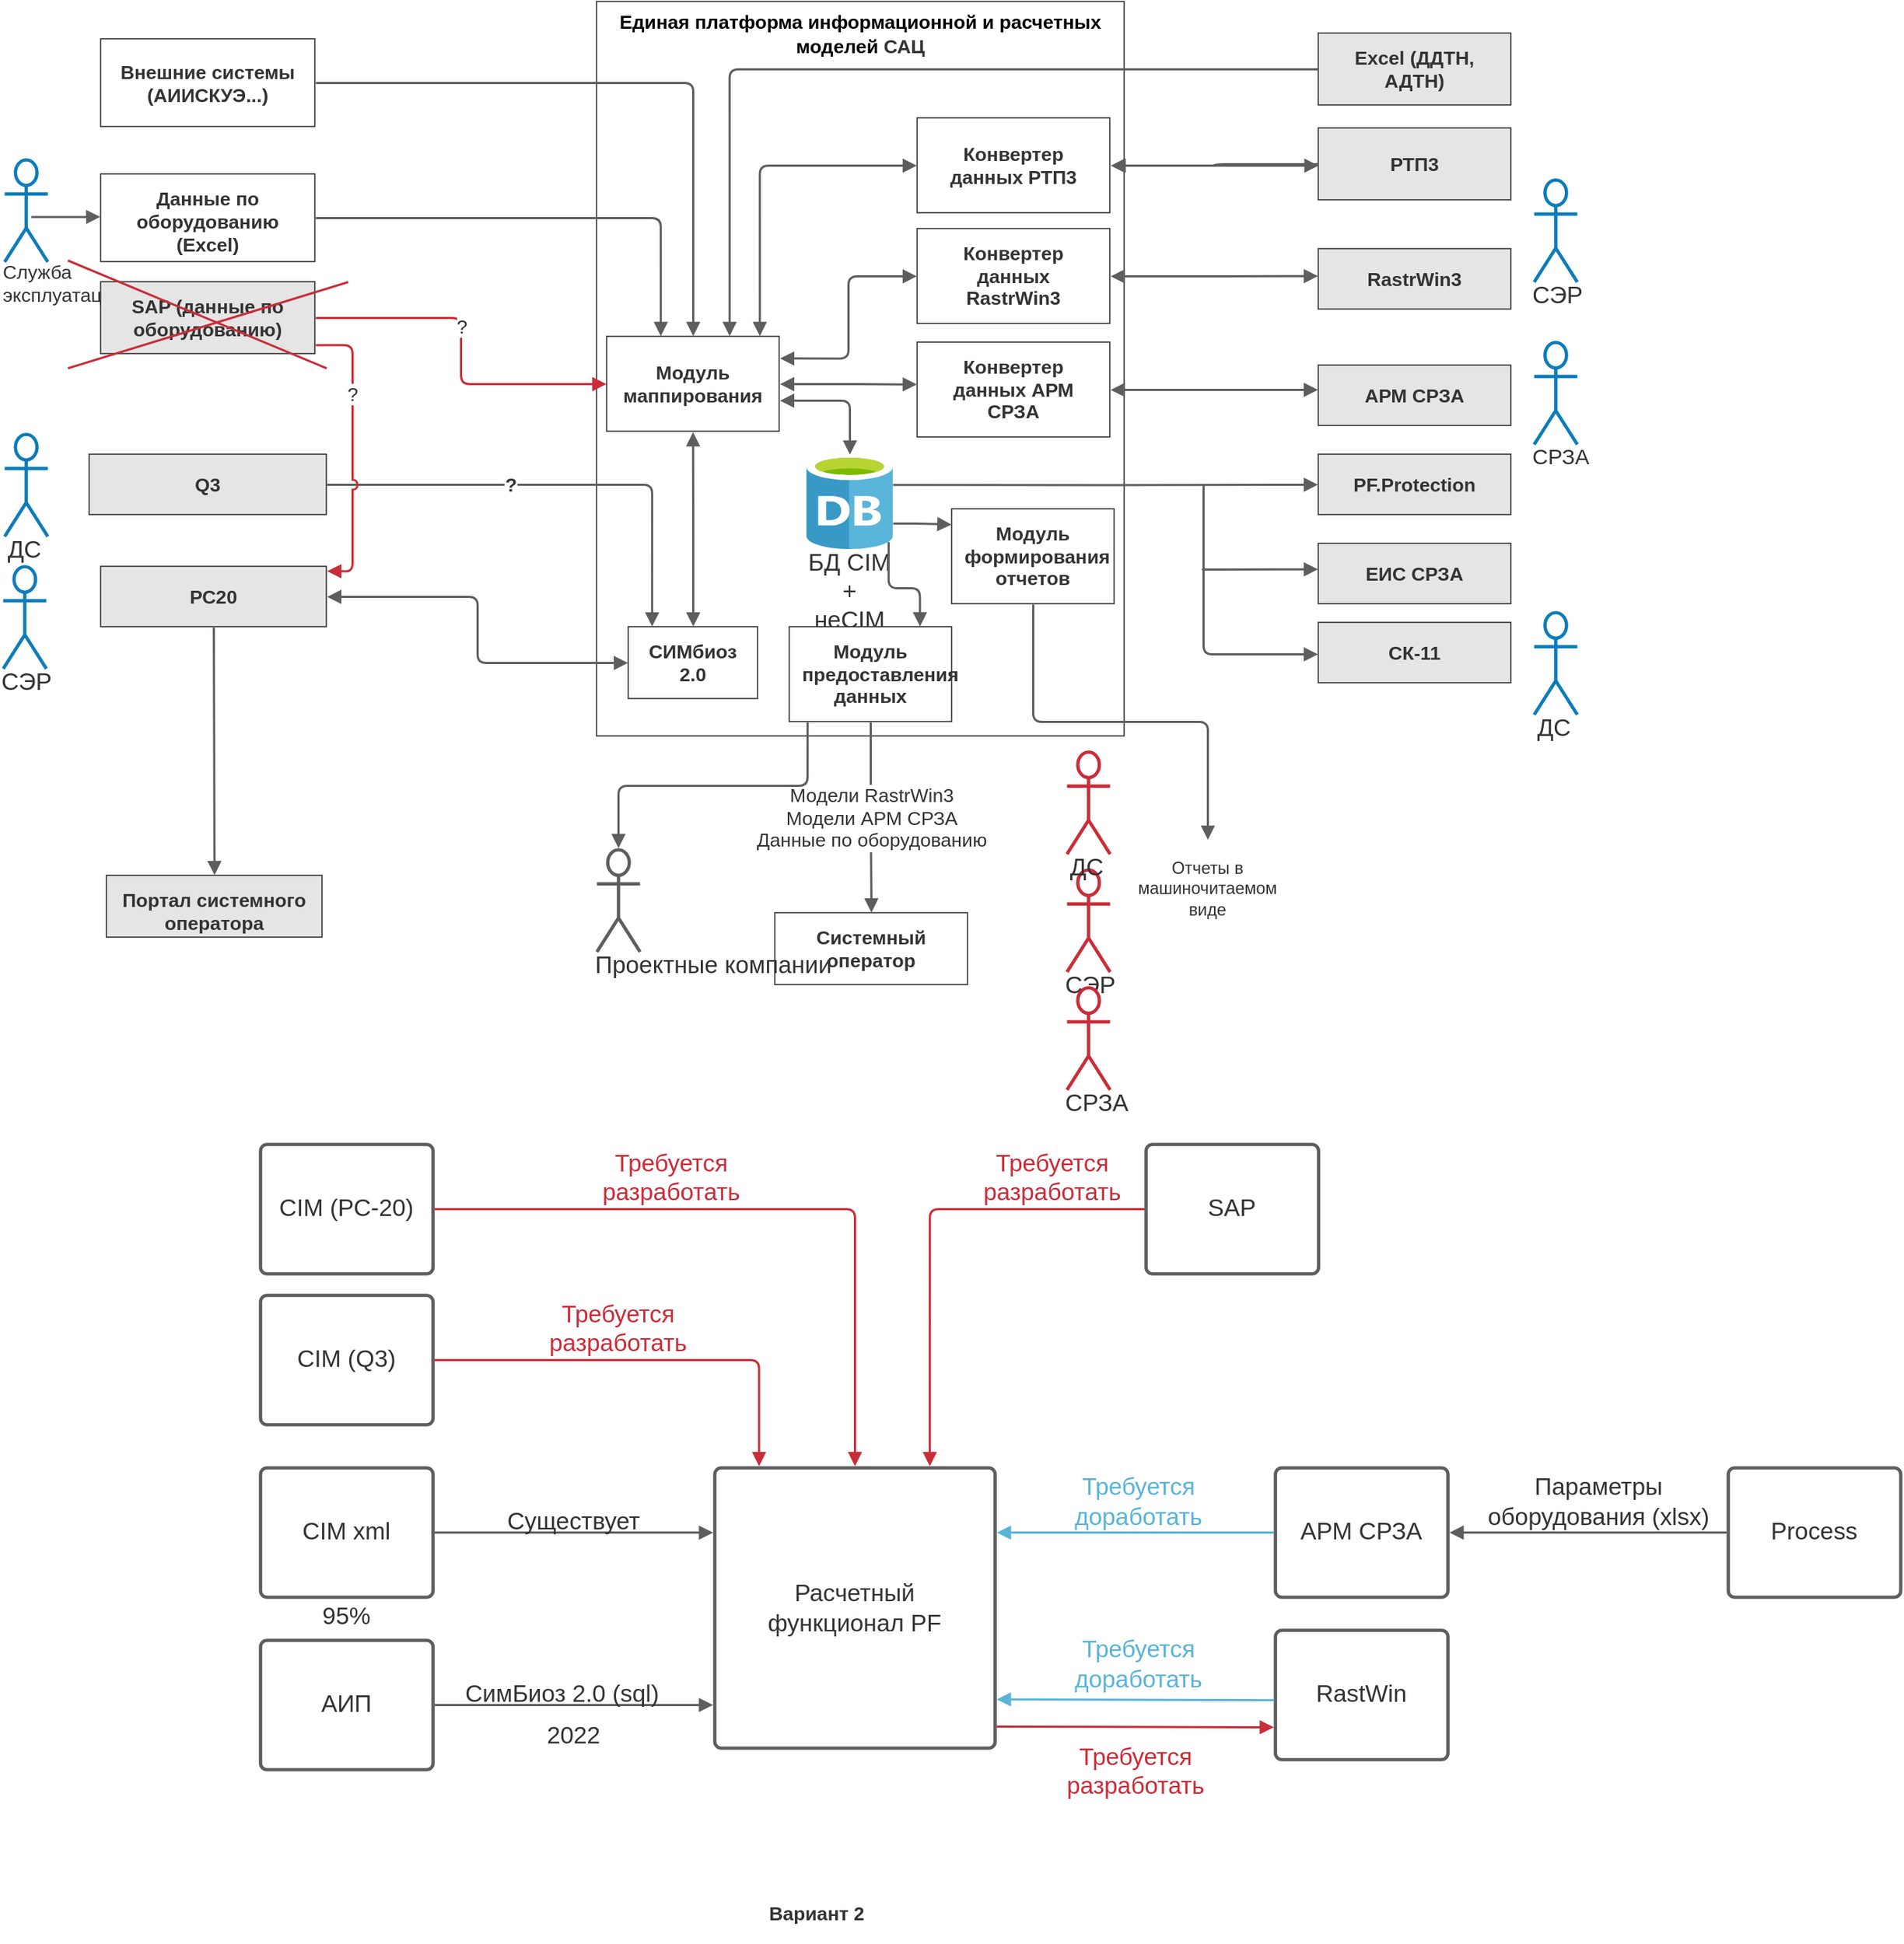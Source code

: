 <mxfile version="21.1.2" type="github" pages="2">
  <diagram name="Page-1" id="GLtKKfbXLHbXNmH_apwm">
    <mxGraphModel dx="3232" dy="2113" grid="1" gridSize="10" guides="1" tooltips="1" connect="1" arrows="1" fold="1" page="1" pageScale="1" pageWidth="850" pageHeight="1100" math="0" shadow="0">
      <root>
        <mxCell id="0" />
        <mxCell id="1" parent="0" />
        <mxCell id="ilQwlcEN6iK24fln8FyZ-1" value="&lt;div style=&quot;display: flex; justify-content: center; text-align: center; align-items: baseline; font-size: 0; line-height: 1.25;margin-top: -2px;&quot;&gt;&lt;span&gt;&lt;span style=&quot;font-size:13.3px;color:#000000;font-weight: bold;&quot;&gt;Единая платформа информационной и расчетных моделей&lt;/span&gt;&lt;span style=&quot;font-size:13.3px;color:#333333;font-weight: bold;&quot;&gt; САЦ&lt;/span&gt;&lt;/span&gt;&lt;/div&gt;" style="html=1;overflow=block;blockSpacing=1;whiteSpace=wrap;fontSize=13;spacing=9;verticalAlign=top;strokeColor=#333333;strokeOpacity=100;fillOpacity=100;fillColor=#ffffff;strokeWidth=0.8;lucidId=QJIsPQMp91Wk;" vertex="1" parent="1">
          <mxGeometry x="1643" y="630" width="367" height="511" as="geometry" />
        </mxCell>
        <mxCell id="ilQwlcEN6iK24fln8FyZ-2" value="PF.Protection" style="html=1;overflow=block;blockSpacing=1;whiteSpace=wrap;fontSize=13.3;fontColor=#333333;fontStyle=1;spacing=9;strokeColor=#333333;strokeOpacity=100;fillOpacity=100;fillColor=#e5e5e5;strokeWidth=0.8;lucidId=lLIsV2XQG~j7;" vertex="1" parent="1">
          <mxGeometry x="2145" y="945" width="134" height="42" as="geometry" />
        </mxCell>
        <mxCell id="ilQwlcEN6iK24fln8FyZ-3" value="ЕИС СРЗА" style="html=1;overflow=block;blockSpacing=1;whiteSpace=wrap;fontSize=13.3;fontColor=#333333;fontStyle=1;spacing=9;strokeColor=#333333;strokeOpacity=100;fillOpacity=100;fillColor=#e5e5e5;strokeWidth=0.8;lucidId=3LIshFkPsYX.;" vertex="1" parent="1">
          <mxGeometry x="2145" y="1007" width="134" height="42" as="geometry" />
        </mxCell>
        <mxCell id="ilQwlcEN6iK24fln8FyZ-4" value="Служба&#xa;эксплуатации" style="html=1;overflow=block;blockSpacing=1;shape=umlActor;labelPosition=center;verticalLabelPosition=bottom;verticalAlign=top;whiteSpace=nowrap;fontSize=13.3;fontColor=#333333;spacing=0;strokeColor=#0c7cba;strokeOpacity=100;rounded=1;absoluteArcSize=1;arcSize=9;strokeWidth=2.3;lucidId=YdJsufRCdpkY;" vertex="1" parent="1">
          <mxGeometry x="1231" y="740" width="30" height="71" as="geometry" />
        </mxCell>
        <mxCell id="ilQwlcEN6iK24fln8FyZ-5" value="ДС" style="html=1;overflow=block;blockSpacing=1;shape=umlActor;labelPosition=center;verticalLabelPosition=bottom;verticalAlign=top;whiteSpace=nowrap;fontSize=16.7;fontColor=#333333;spacing=0;strokeColor=#0c7cba;strokeOpacity=100;rounded=1;absoluteArcSize=1;arcSize=9;strokeWidth=2.3;lucidId=YdJsQkXZDC3V;" vertex="1" parent="1">
          <mxGeometry x="1231" y="931" width="30" height="71" as="geometry" />
        </mxCell>
        <mxCell id="ilQwlcEN6iK24fln8FyZ-6" value="СЭР" style="html=1;overflow=block;blockSpacing=1;shape=umlActor;labelPosition=center;verticalLabelPosition=bottom;verticalAlign=top;whiteSpace=nowrap;fontSize=16.7;fontColor=#333333;spacing=0;strokeColor=#0c7cba;strokeOpacity=100;rounded=1;absoluteArcSize=1;arcSize=9;strokeWidth=2.3;lucidId=YdJspM80FX3R;" vertex="1" parent="1">
          <mxGeometry x="1230" y="1023" width="30" height="71" as="geometry" />
        </mxCell>
        <mxCell id="ilQwlcEN6iK24fln8FyZ-7" value="Данные по оборудованию (Excel)" style="html=1;overflow=block;blockSpacing=1;whiteSpace=wrap;fontSize=13.3;fontColor=#333333;fontStyle=1;spacing=9;strokeColor=#333333;strokeOpacity=100;fillOpacity=100;fillColor=#ffffff;strokeWidth=0.8;lucidId=PeJsTYbZ65WV;" vertex="1" parent="1">
          <mxGeometry x="1298" y="750" width="149" height="61" as="geometry" />
        </mxCell>
        <mxCell id="ilQwlcEN6iK24fln8FyZ-8" value="" style="html=1;jettySize=18;whiteSpace=wrap;fontSize=13;strokeColor=#5E5E5E;strokeWidth=1.5;rounded=1;arcSize=12;edgeStyle=orthogonalEdgeStyle;startArrow=none;endArrow=block;endFill=1;exitX=1.003;exitY=0.5;exitPerimeter=0;entryX=0.312;entryY=-0.006;entryPerimeter=0;lucidId=YeJsn1DY8Hen;" edge="1" parent="1" source="ilQwlcEN6iK24fln8FyZ-7" target="ilQwlcEN6iK24fln8FyZ-43">
          <mxGeometry width="100" height="100" relative="1" as="geometry">
            <Array as="points" />
          </mxGeometry>
        </mxCell>
        <mxCell id="ilQwlcEN6iK24fln8FyZ-9" value="" style="html=1;jettySize=18;whiteSpace=wrap;fontSize=13;strokeColor=#5E5E5E;strokeWidth=1.5;rounded=1;arcSize=12;edgeStyle=orthogonalEdgeStyle;startArrow=none;endArrow=block;endFill=1;exitX=0.617;exitY=0.56;exitPerimeter=0;entryX=-0.003;entryY=0.485;entryPerimeter=0;lucidId=4eJsoeEn0FLd;" edge="1" parent="1" source="ilQwlcEN6iK24fln8FyZ-4" target="ilQwlcEN6iK24fln8FyZ-7">
          <mxGeometry width="100" height="100" relative="1" as="geometry">
            <Array as="points" />
          </mxGeometry>
        </mxCell>
        <mxCell id="ilQwlcEN6iK24fln8FyZ-10" value="РС20" style="html=1;overflow=block;blockSpacing=1;whiteSpace=wrap;fontSize=13.3;fontColor=#333333;fontStyle=1;spacing=9;strokeColor=#333333;strokeOpacity=100;fillOpacity=100;fillColor=#e5e5e5;strokeWidth=0.8;lucidId=sfJs6Qxo_DOK;" vertex="1" parent="1">
          <mxGeometry x="1298" y="1023" width="157" height="42" as="geometry" />
        </mxCell>
        <mxCell id="ilQwlcEN6iK24fln8FyZ-11" value="" style="html=1;jettySize=18;whiteSpace=wrap;fontSize=13;strokeColor=#5E5E5E;strokeWidth=1.5;rounded=1;arcSize=12;edgeStyle=orthogonalEdgeStyle;startArrow=block;startFill=1;endArrow=block;endFill=1;exitX=1.002;exitY=0.5;exitPerimeter=0;entryX=-0.004;entryY=0.5;entryPerimeter=0;lucidId=ufJsQ4ctDJdH;" edge="1" parent="1" source="ilQwlcEN6iK24fln8FyZ-10" target="ilQwlcEN6iK24fln8FyZ-39">
          <mxGeometry width="100" height="100" relative="1" as="geometry">
            <Array as="points" />
          </mxGeometry>
        </mxCell>
        <mxCell id="ilQwlcEN6iK24fln8FyZ-12" value="Q3" style="html=1;overflow=block;blockSpacing=1;whiteSpace=wrap;fontSize=13.3;fontColor=#333333;fontStyle=1;spacing=9;strokeColor=#333333;strokeOpacity=100;fillOpacity=100;fillColor=#e5e5e5;strokeWidth=0.8;lucidId=mgJsy_lKl_XJ;" vertex="1" parent="1">
          <mxGeometry x="1290" y="945" width="165" height="42" as="geometry" />
        </mxCell>
        <mxCell id="ilQwlcEN6iK24fln8FyZ-13" value="" style="html=1;jettySize=18;whiteSpace=wrap;fontSize=13;strokeColor=#5E5E5E;strokeWidth=1.5;rounded=1;arcSize=12;edgeStyle=orthogonalEdgeStyle;startArrow=none;endArrow=block;endFill=1;exitX=1.002;exitY=0.5;exitPerimeter=0;entryX=0.182;entryY=-0.007;entryPerimeter=0;lucidId=rgJs04_Ma0Eb;" edge="1" parent="1" source="ilQwlcEN6iK24fln8FyZ-12" target="ilQwlcEN6iK24fln8FyZ-39">
          <mxGeometry width="100" height="100" relative="1" as="geometry">
            <Array as="points" />
          </mxGeometry>
        </mxCell>
        <mxCell id="ilQwlcEN6iK24fln8FyZ-14" value="?" style="text;html=1;resizable=0;labelBackgroundColor=default;align=center;verticalAlign=middle;fontStyle=1;fontColor=#333333;fontSize=13.3;" vertex="1" parent="ilQwlcEN6iK24fln8FyZ-13">
          <mxGeometry x="-0.216" relative="1" as="geometry" />
        </mxCell>
        <mxCell id="ilQwlcEN6iK24fln8FyZ-15" value="SAP (данные по оборудованию)" style="html=1;overflow=block;blockSpacing=1;whiteSpace=wrap;fontSize=13.3;fontColor=#333333;fontStyle=1;spacing=9;strokeColor=#333333;strokeOpacity=100;fillOpacity=100;fillColor=#e5e5e5;strokeWidth=0.8;lucidId=IgJsLYtDz2kd;" vertex="1" parent="1">
          <mxGeometry x="1298" y="825" width="149" height="50" as="geometry" />
        </mxCell>
        <mxCell id="ilQwlcEN6iK24fln8FyZ-16" value="" style="html=1;jettySize=18;whiteSpace=wrap;fontSize=13;strokeColor=#c92d39;strokeOpacity=100;strokeWidth=1.5;rounded=1;arcSize=12;edgeStyle=orthogonalEdgeStyle;startArrow=none;endArrow=block;endFill=1;exitX=1.003;exitY=0.5;exitPerimeter=0;entryX=-0.003;entryY=0.5;entryPerimeter=0;lucidId=PgJsfnI-FjS0;" edge="1" parent="1" source="ilQwlcEN6iK24fln8FyZ-15" target="ilQwlcEN6iK24fln8FyZ-43">
          <mxGeometry width="100" height="100" relative="1" as="geometry">
            <Array as="points" />
          </mxGeometry>
        </mxCell>
        <mxCell id="ilQwlcEN6iK24fln8FyZ-17" value="?" style="text;html=1;resizable=0;labelBackgroundColor=default;align=center;verticalAlign=middle;fontColor=#333333;fontSize=13.3;" vertex="1" parent="ilQwlcEN6iK24fln8FyZ-16">
          <mxGeometry x="-0.138" relative="1" as="geometry" />
        </mxCell>
        <mxCell id="ilQwlcEN6iK24fln8FyZ-18" value="Системный оператор" style="html=1;overflow=block;blockSpacing=1;whiteSpace=wrap;fontSize=13.3;fontColor=#333333;fontStyle=1;spacing=9;strokeColor=#333333;strokeOpacity=100;fillOpacity=100;fillColor=#ffffff;strokeWidth=0.8;lucidId=chJsURaHqgho;" vertex="1" parent="1">
          <mxGeometry x="1767" y="1264" width="134" height="50" as="geometry" />
        </mxCell>
        <mxCell id="ilQwlcEN6iK24fln8FyZ-19" value="" style="html=1;jettySize=18;whiteSpace=wrap;fontSize=13;strokeColor=#5E5E5E;strokeWidth=1.5;rounded=1;arcSize=12;edgeStyle=orthogonalEdgeStyle;startArrow=none;endArrow=block;endFill=1;exitX=0.5;exitY=1.006;exitPerimeter=0;entryX=0.5;entryY=-0.007;entryPerimeter=0;lucidId=mhJs7uk2biFn;" edge="1" parent="1" source="ilQwlcEN6iK24fln8FyZ-50" target="ilQwlcEN6iK24fln8FyZ-18">
          <mxGeometry width="100" height="100" relative="1" as="geometry">
            <Array as="points" />
          </mxGeometry>
        </mxCell>
        <mxCell id="ilQwlcEN6iK24fln8FyZ-20" value="Модели RastrWin3&#xa;Модели АРМ СРЗА&#xa;Данные по оборудованию" style="text;html=1;resizable=0;labelBackgroundColor=default;align=center;verticalAlign=middle;fontColor=#333333;fontSize=13.3;" vertex="1" parent="ilQwlcEN6iK24fln8FyZ-19">
          <mxGeometry relative="1" as="geometry" />
        </mxCell>
        <mxCell id="ilQwlcEN6iK24fln8FyZ-21" value="Портал системного оператора" style="html=1;overflow=block;blockSpacing=1;whiteSpace=wrap;fontSize=13.3;fontColor=#333333;fontStyle=1;spacing=9;strokeColor=#333333;strokeOpacity=100;fillOpacity=100;fillColor=#e5e5e5;strokeWidth=0.8;lucidId=uhJsYfoJhdgg;" vertex="1" parent="1">
          <mxGeometry x="1302" y="1238" width="150" height="43" as="geometry" />
        </mxCell>
        <mxCell id="ilQwlcEN6iK24fln8FyZ-22" value="" style="html=1;jettySize=18;whiteSpace=wrap;fontSize=13;strokeColor=#5E5E5E;strokeWidth=1.5;rounded=1;arcSize=12;edgeStyle=orthogonalEdgeStyle;jumpStyle=arc;startArrow=none;endArrow=block;endFill=1;exitX=0.5;exitY=1.009;exitPerimeter=0;entryX=0.5;entryY=-0.009;entryPerimeter=0;lucidId=xhJsynXcNGPM;" edge="1" parent="1" source="ilQwlcEN6iK24fln8FyZ-10" target="ilQwlcEN6iK24fln8FyZ-21">
          <mxGeometry width="100" height="100" relative="1" as="geometry">
            <Array as="points" />
          </mxGeometry>
        </mxCell>
        <mxCell id="ilQwlcEN6iK24fln8FyZ-23" value="СК-11" style="html=1;overflow=block;blockSpacing=1;whiteSpace=wrap;fontSize=13.3;fontColor=#333333;fontStyle=1;spacing=9;strokeColor=#333333;strokeOpacity=100;fillOpacity=100;fillColor=#e5e5e5;strokeWidth=0.8;lucidId=ziJsMb0m97IK;" vertex="1" parent="1">
          <mxGeometry x="2145" y="1062" width="134" height="42" as="geometry" />
        </mxCell>
        <mxCell id="ilQwlcEN6iK24fln8FyZ-24" value="" style="html=1;jettySize=18;whiteSpace=wrap;fontSize=13;strokeColor=#5E5E5E;strokeWidth=1.5;rounded=1;arcSize=12;edgeStyle=orthogonalEdgeStyle;startArrow=none;endArrow=block;endFill=1;entryX=-0.003;entryY=0.524;entryPerimeter=0;lucidId=QiJsWkuFpi3-;" edge="1" parent="1" target="ilQwlcEN6iK24fln8FyZ-23">
          <mxGeometry width="100" height="100" relative="1" as="geometry">
            <Array as="points">
              <mxPoint x="2065" y="1084" />
            </Array>
            <mxPoint x="2065" y="966" as="sourcePoint" />
          </mxGeometry>
        </mxCell>
        <mxCell id="ilQwlcEN6iK24fln8FyZ-25" value="ДС" style="html=1;overflow=block;blockSpacing=1;shape=umlActor;labelPosition=center;verticalLabelPosition=bottom;verticalAlign=top;whiteSpace=nowrap;fontSize=16.7;fontColor=#333333;spacing=0;strokeColor=#0c7cba;strokeOpacity=100;rounded=1;absoluteArcSize=1;arcSize=9;strokeWidth=2.3;lucidId=-iJsXtaBey2F;" vertex="1" parent="1">
          <mxGeometry x="2295" y="1055" width="30" height="71" as="geometry" />
        </mxCell>
        <mxCell id="ilQwlcEN6iK24fln8FyZ-26" value="RastrWin3" style="html=1;overflow=block;blockSpacing=1;whiteSpace=wrap;fontSize=13.3;fontColor=#333333;fontStyle=1;spacing=9;strokeColor=#333333;strokeOpacity=100;fillOpacity=100;fillColor=#e5e5e5;strokeWidth=0.8;lucidId=3jJsnBlL-ejD;" vertex="1" parent="1">
          <mxGeometry x="2145" y="802" width="134" height="42" as="geometry" />
        </mxCell>
        <mxCell id="ilQwlcEN6iK24fln8FyZ-27" value="АРМ СРЗА" style="html=1;overflow=block;blockSpacing=1;whiteSpace=wrap;fontSize=13.3;fontColor=#333333;fontStyle=1;spacing=9;strokeColor=#333333;strokeOpacity=100;fillOpacity=100;fillColor=#e5e5e5;strokeWidth=0.8;lucidId=_jJsId6w4Skt;" vertex="1" parent="1">
          <mxGeometry x="2145" y="883" width="134" height="42" as="geometry" />
        </mxCell>
        <mxCell id="ilQwlcEN6iK24fln8FyZ-28" value="СЭР" style="html=1;overflow=block;blockSpacing=1;shape=umlActor;labelPosition=center;verticalLabelPosition=bottom;verticalAlign=top;whiteSpace=nowrap;fontSize=16.7;fontColor=#333333;spacing=0;strokeColor=#c92d39;strokeOpacity=100;rounded=1;absoluteArcSize=1;arcSize=9;strokeWidth=2.3;lucidId=ttJseCcgNuUG;" vertex="1" parent="1">
          <mxGeometry x="1970" y="1234" width="30" height="71" as="geometry" />
        </mxCell>
        <mxCell id="ilQwlcEN6iK24fln8FyZ-29" value="СРЗА" style="html=1;overflow=block;blockSpacing=1;shape=umlActor;labelPosition=center;verticalLabelPosition=bottom;verticalAlign=top;whiteSpace=nowrap;fontSize=16.7;fontColor=#333333;spacing=0;strokeColor=#c92d39;strokeOpacity=100;rounded=1;absoluteArcSize=1;arcSize=9;strokeWidth=2.3;lucidId=ttJsh~k3nxpp;" vertex="1" parent="1">
          <mxGeometry x="1970" y="1316" width="30" height="71" as="geometry" />
        </mxCell>
        <mxCell id="ilQwlcEN6iK24fln8FyZ-30" value="ДС" style="html=1;overflow=block;blockSpacing=1;shape=umlActor;labelPosition=center;verticalLabelPosition=bottom;verticalAlign=top;whiteSpace=nowrap;fontSize=16.7;fontColor=#333333;spacing=0;strokeColor=#c92d39;strokeOpacity=100;rounded=1;absoluteArcSize=1;arcSize=9;strokeWidth=2.3;lucidId=ttJs4OpvdNFU;" vertex="1" parent="1">
          <mxGeometry x="1970" y="1152" width="30" height="71" as="geometry" />
        </mxCell>
        <mxCell id="ilQwlcEN6iK24fln8FyZ-31" value="Конвертер данных RastrWin3" style="html=1;overflow=block;blockSpacing=1;whiteSpace=wrap;fontSize=13.3;fontColor=#333333;fontStyle=1;spacing=9;strokeColor=#333333;strokeOpacity=100;fillOpacity=100;fillColor=#ffffff;strokeWidth=0.8;lucidId=gxJsvJQ2rozh;" vertex="1" parent="1">
          <mxGeometry x="1866" y="788" width="134" height="66" as="geometry" />
        </mxCell>
        <mxCell id="ilQwlcEN6iK24fln8FyZ-32" value="Конвертер данных АРМ СРЗА" style="html=1;overflow=block;blockSpacing=1;whiteSpace=wrap;fontSize=13.3;fontColor=#333333;fontStyle=1;spacing=9;strokeColor=#333333;strokeOpacity=100;fillOpacity=100;fillColor=#ffffff;strokeWidth=0.8;lucidId=BxJsIxIiwozI;" vertex="1" parent="1">
          <mxGeometry x="1866" y="867" width="134" height="66" as="geometry" />
        </mxCell>
        <mxCell id="ilQwlcEN6iK24fln8FyZ-33" value="" style="html=1;jettySize=18;whiteSpace=wrap;fontSize=13;strokeColor=#5E5E5E;strokeWidth=1.5;rounded=1;arcSize=12;edgeStyle=orthogonalEdgeStyle;startArrow=none;endArrow=block;endFill=1;exitX=1;exitY=0.321;exitPerimeter=0;entryX=-0.003;entryY=0.5;entryPerimeter=0;lucidId=OxJs729cI~Qd;" edge="1" parent="1" source="ilQwlcEN6iK24fln8FyZ-40" target="ilQwlcEN6iK24fln8FyZ-2">
          <mxGeometry width="100" height="100" relative="1" as="geometry">
            <Array as="points" />
          </mxGeometry>
        </mxCell>
        <mxCell id="ilQwlcEN6iK24fln8FyZ-34" value="" style="html=1;jettySize=18;whiteSpace=wrap;fontSize=13;strokeColor=#5E5E5E;strokeWidth=1.5;rounded=1;arcSize=12;edgeStyle=orthogonalEdgeStyle;startArrow=none;endArrow=block;endFill=1;entryX=-0.003;entryY=0.425;entryPerimeter=0;lucidId=~xJssqH1tL4V;" edge="1" parent="1" target="ilQwlcEN6iK24fln8FyZ-3">
          <mxGeometry width="100" height="100" relative="1" as="geometry">
            <Array as="points">
              <mxPoint x="2064" y="1025" />
            </Array>
            <mxPoint x="2065" y="1025" as="sourcePoint" />
          </mxGeometry>
        </mxCell>
        <mxCell id="ilQwlcEN6iK24fln8FyZ-35" value="СРЗА" style="html=1;overflow=block;blockSpacing=1;shape=umlActor;labelPosition=center;verticalLabelPosition=bottom;verticalAlign=top;whiteSpace=nowrap;fontSize=15;fontColor=#333333;spacing=0;strokeColor=#0c7cba;strokeOpacity=100;rounded=1;absoluteArcSize=1;arcSize=9;strokeWidth=2.3;lucidId=jyJsVqjftYS_;" vertex="1" parent="1">
          <mxGeometry x="2295" y="867" width="30" height="71" as="geometry" />
        </mxCell>
        <mxCell id="ilQwlcEN6iK24fln8FyZ-36" value="СЭР" style="html=1;overflow=block;blockSpacing=1;shape=umlActor;labelPosition=center;verticalLabelPosition=bottom;verticalAlign=top;whiteSpace=nowrap;fontSize=16.7;fontColor=#333333;spacing=0;strokeColor=#0c7cba;strokeOpacity=100;rounded=1;absoluteArcSize=1;arcSize=9;strokeWidth=2.3;lucidId=wyJsvsGo2NOf;" vertex="1" parent="1">
          <mxGeometry x="2295" y="754" width="30" height="71" as="geometry" />
        </mxCell>
        <mxCell id="ilQwlcEN6iK24fln8FyZ-37" value="" style="html=1;jettySize=18;whiteSpace=wrap;fontSize=13;strokeColor=#c92d39;strokeOpacity=100;strokeWidth=1.5;rounded=1;arcSize=12;edgeStyle=orthogonalEdgeStyle;jumpStyle=arc;startArrow=none;endArrow=block;endFill=1;exitX=1.003;exitY=0.878;exitPerimeter=0;entryX=1.002;entryY=0.075;entryPerimeter=0;lucidId=0yJsjVzt3Lml;" edge="1" parent="1" source="ilQwlcEN6iK24fln8FyZ-15" target="ilQwlcEN6iK24fln8FyZ-10">
          <mxGeometry width="100" height="100" relative="1" as="geometry">
            <Array as="points" />
          </mxGeometry>
        </mxCell>
        <mxCell id="ilQwlcEN6iK24fln8FyZ-38" value="?" style="text;html=1;resizable=0;labelBackgroundColor=default;align=center;verticalAlign=middle;fontColor=#333333;fontSize=13.3;" vertex="1" parent="ilQwlcEN6iK24fln8FyZ-37">
          <mxGeometry x="-0.405" relative="1" as="geometry" />
        </mxCell>
        <mxCell id="ilQwlcEN6iK24fln8FyZ-39" value="СИМбиоз 2.0" style="html=1;overflow=block;blockSpacing=1;whiteSpace=wrap;fontSize=13.3;fontColor=#333333;fontStyle=1;spacing=9;strokeColor=#333333;strokeOpacity=100;fillOpacity=100;fillColor=#ffffff;strokeWidth=0.8;lucidId=xBJsVrpu-jDo;" vertex="1" parent="1">
          <mxGeometry x="1665" y="1065" width="90" height="50" as="geometry" />
        </mxCell>
        <mxCell id="ilQwlcEN6iK24fln8FyZ-40" value="БД CIM + неCIM" style="overflow=block;blockSpacing=1;whiteSpace=wrap;image;aspect=fixed;html=1;points=[];align=center;verticalAlign=top;image=img/lib/mscae/Database_General.svg;fontSize=16.7;fontColor=#333333;spacing=0;strokeColor=#333333;strokeOpacity=100;fillColor=#59B4D9;strokeWidth=0.8;lucidId=RIJs0-2lossO;" vertex="1" parent="1">
          <mxGeometry x="1789" y="945" width="60" height="66" as="geometry" />
        </mxCell>
        <mxCell id="ilQwlcEN6iK24fln8FyZ-41" value="" style="html=1;jettySize=18;whiteSpace=wrap;fontSize=13;strokeColor=#5E5E5E;strokeWidth=1.5;rounded=1;arcSize=12;edgeStyle=orthogonalEdgeStyle;startArrow=block;startFill=1;endArrow=block;endFill=1;exitX=1.003;exitY=0.5;exitPerimeter=0;entryX=-0.003;entryY=0.449;entryPerimeter=0;lucidId=YMJsZK5SqKL4;" edge="1" parent="1" source="ilQwlcEN6iK24fln8FyZ-31" target="ilQwlcEN6iK24fln8FyZ-26">
          <mxGeometry width="100" height="100" relative="1" as="geometry">
            <Array as="points" />
          </mxGeometry>
        </mxCell>
        <mxCell id="ilQwlcEN6iK24fln8FyZ-42" value="" style="html=1;jettySize=18;whiteSpace=wrap;fontSize=13;strokeColor=#5E5E5E;strokeWidth=1.5;rounded=1;arcSize=12;edgeStyle=orthogonalEdgeStyle;startArrow=block;startFill=1;endArrow=block;endFill=1;exitX=1.003;exitY=0.5;exitPerimeter=0;entryX=-0.003;entryY=0.405;entryPerimeter=0;lucidId=1MJsYxeh4PGJ;" edge="1" parent="1" source="ilQwlcEN6iK24fln8FyZ-32" target="ilQwlcEN6iK24fln8FyZ-27">
          <mxGeometry width="100" height="100" relative="1" as="geometry">
            <Array as="points" />
          </mxGeometry>
        </mxCell>
        <mxCell id="ilQwlcEN6iK24fln8FyZ-43" value="Модуль маппирования" style="html=1;overflow=block;blockSpacing=1;whiteSpace=wrap;fontSize=13.3;fontColor=#333333;fontStyle=1;spacing=9;strokeColor=#333333;strokeOpacity=100;fillOpacity=100;fillColor=#ffffff;strokeWidth=0.8;lucidId=iNJs1ivgjtiY;" vertex="1" parent="1">
          <mxGeometry x="1650" y="863" width="120" height="66" as="geometry" />
        </mxCell>
        <mxCell id="ilQwlcEN6iK24fln8FyZ-44" value="" style="html=1;jettySize=18;whiteSpace=wrap;fontSize=13;strokeColor=#5E5E5E;strokeWidth=1.5;rounded=1;arcSize=12;edgeStyle=orthogonalEdgeStyle;startArrow=block;startFill=1;endArrow=block;endFill=1;exitX=1.003;exitY=0.5;exitPerimeter=0;entryX=-0.003;entryY=0.443;entryPerimeter=0;lucidId=2NJsvO5IaraU;" edge="1" parent="1" source="ilQwlcEN6iK24fln8FyZ-43" target="ilQwlcEN6iK24fln8FyZ-32">
          <mxGeometry width="100" height="100" relative="1" as="geometry">
            <Array as="points" />
          </mxGeometry>
        </mxCell>
        <mxCell id="ilQwlcEN6iK24fln8FyZ-45" value="" style="html=1;jettySize=18;whiteSpace=wrap;fontSize=13;strokeColor=#5E5E5E;strokeWidth=1.5;rounded=1;arcSize=12;edgeStyle=orthogonalEdgeStyle;startArrow=block;startFill=1;endArrow=block;endFill=1;exitX=1.003;exitY=0.23;exitPerimeter=0;entryX=-0.003;entryY=0.5;entryPerimeter=0;lucidId=9NJsitk68ptt;" edge="1" parent="1" source="ilQwlcEN6iK24fln8FyZ-43" target="ilQwlcEN6iK24fln8FyZ-31">
          <mxGeometry width="100" height="100" relative="1" as="geometry">
            <Array as="points" />
          </mxGeometry>
        </mxCell>
        <mxCell id="ilQwlcEN6iK24fln8FyZ-46" value="" style="html=1;jettySize=18;whiteSpace=wrap;fontSize=13;strokeColor=#5E5E5E;strokeWidth=1.5;rounded=1;arcSize=12;edgeStyle=orthogonalEdgeStyle;startArrow=block;startFill=1;endArrow=block;endFill=1;exitX=0.5;exitY=0;exitPerimeter=0;entryX=1.003;entryY=0.674;entryPerimeter=0;lucidId=cOJsA7uJrElD;" edge="1" parent="1" source="ilQwlcEN6iK24fln8FyZ-40" target="ilQwlcEN6iK24fln8FyZ-43">
          <mxGeometry width="100" height="100" relative="1" as="geometry">
            <Array as="points">
              <mxPoint x="1819" y="908" />
            </Array>
          </mxGeometry>
        </mxCell>
        <mxCell id="ilQwlcEN6iK24fln8FyZ-47" value="Excel (ДДТН, АДТН)" style="html=1;overflow=block;blockSpacing=1;whiteSpace=wrap;fontSize=13.3;fontColor=#333333;fontStyle=1;spacing=9;strokeColor=#333333;strokeOpacity=100;fillOpacity=100;fillColor=#e5e5e5;strokeWidth=0.8;lucidId=RBKsY4~~7_.X;" vertex="1" parent="1">
          <mxGeometry x="2145" y="652" width="134" height="50" as="geometry" />
        </mxCell>
        <mxCell id="ilQwlcEN6iK24fln8FyZ-48" value="" style="html=1;jettySize=18;whiteSpace=wrap;fontSize=13;strokeColor=#5E5E5E;strokeWidth=1.5;rounded=1;arcSize=12;edgeStyle=orthogonalEdgeStyle;startArrow=none;endArrow=block;endFill=1;exitX=-0.003;exitY=0.5;exitPerimeter=0;entryX=0.711;entryY=-0.006;entryPerimeter=0;lucidId=9BKsgbztR~wY;" edge="1" parent="1" source="ilQwlcEN6iK24fln8FyZ-47" target="ilQwlcEN6iK24fln8FyZ-43">
          <mxGeometry width="100" height="100" relative="1" as="geometry">
            <Array as="points">
              <mxPoint x="1735" y="677" />
            </Array>
          </mxGeometry>
        </mxCell>
        <mxCell id="ilQwlcEN6iK24fln8FyZ-49" value="" style="html=1;jettySize=18;whiteSpace=wrap;fontSize=13;strokeColor=#5E5E5E;strokeWidth=1.5;rounded=1;arcSize=12;edgeStyle=orthogonalEdgeStyle;startArrow=block;startFill=1;endArrow=block;endFill=1;exitX=0.5;exitY=-0.007;exitPerimeter=0;entryX=0.499;entryY=1.006;entryPerimeter=0;lucidId=JEKs-WLEcc1s;" edge="1" parent="1" source="ilQwlcEN6iK24fln8FyZ-39" target="ilQwlcEN6iK24fln8FyZ-43">
          <mxGeometry width="100" height="100" relative="1" as="geometry">
            <Array as="points" />
          </mxGeometry>
        </mxCell>
        <mxCell id="ilQwlcEN6iK24fln8FyZ-50" value="Модуль предоставления данных" style="html=1;overflow=block;blockSpacing=1;whiteSpace=wrap;fontSize=13.3;fontColor=#333333;fontStyle=1;spacing=9;strokeColor=#333333;strokeOpacity=100;fillOpacity=100;fillColor=#ffffff;strokeWidth=0.8;lucidId=hFKsjvH2H5aR;" vertex="1" parent="1">
          <mxGeometry x="1777" y="1065" width="113" height="66" as="geometry" />
        </mxCell>
        <mxCell id="ilQwlcEN6iK24fln8FyZ-51" value="" style="html=1;jettySize=18;whiteSpace=wrap;fontSize=13;strokeColor=#5E5E5E;strokeWidth=1.5;rounded=1;arcSize=12;edgeStyle=orthogonalEdgeStyle;startArrow=none;endArrow=block;endFill=1;exitX=0.949;exitY=0.923;exitPerimeter=0;entryX=0.803;entryY=-0.006;entryPerimeter=0;lucidId=vFKsy5_yBEca;" edge="1" parent="1" source="ilQwlcEN6iK24fln8FyZ-40" target="ilQwlcEN6iK24fln8FyZ-50">
          <mxGeometry width="100" height="100" relative="1" as="geometry">
            <Array as="points" />
          </mxGeometry>
        </mxCell>
        <mxCell id="ilQwlcEN6iK24fln8FyZ-52" value="Проектные компании" style="html=1;overflow=block;blockSpacing=1;shape=umlActor;labelPosition=center;verticalLabelPosition=bottom;verticalAlign=top;whiteSpace=nowrap;fontSize=16.7;fontColor=#333333;spacing=0;strokeColor=#5e5e5e;strokeOpacity=100;rounded=1;absoluteArcSize=1;arcSize=9;strokeWidth=2.3;lucidId=sGKsPDFkRJb1;" vertex="1" parent="1">
          <mxGeometry x="1643" y="1220" width="30" height="71" as="geometry" />
        </mxCell>
        <mxCell id="ilQwlcEN6iK24fln8FyZ-53" value="" style="html=1;jettySize=18;whiteSpace=wrap;fontSize=13;strokeColor=#5E5E5E;strokeWidth=1.5;rounded=1;arcSize=12;edgeStyle=orthogonalEdgeStyle;startArrow=none;endArrow=block;endFill=1;exitX=0.111;exitY=1.006;exitPerimeter=0;entryX=0.5;entryY=-0.016;entryPerimeter=0;lucidId=yGKs3uKlR42k;" edge="1" parent="1" source="ilQwlcEN6iK24fln8FyZ-50" target="ilQwlcEN6iK24fln8FyZ-52">
          <mxGeometry width="100" height="100" relative="1" as="geometry">
            <Array as="points" />
          </mxGeometry>
        </mxCell>
        <mxCell id="ilQwlcEN6iK24fln8FyZ-54" value="Модуль формирования отчетов" style="html=1;overflow=block;blockSpacing=1;whiteSpace=wrap;fontSize=13.3;fontColor=#333333;fontStyle=1;spacing=9;strokeColor=#333333;strokeOpacity=100;fillOpacity=100;fillColor=#ffffff;strokeWidth=0.8;lucidId=jAet8gJw5Y88;" vertex="1" parent="1">
          <mxGeometry x="1890" y="983" width="113" height="66" as="geometry" />
        </mxCell>
        <mxCell id="ilQwlcEN6iK24fln8FyZ-55" value="" style="html=1;jettySize=18;whiteSpace=wrap;fontSize=13;strokeColor=#5E5E5E;strokeWidth=1.5;rounded=1;arcSize=12;edgeStyle=orthogonalEdgeStyle;startArrow=none;endArrow=block;endFill=1;exitX=1;exitY=0.728;exitPerimeter=0;entryX=-0.003;entryY=0.163;entryPerimeter=0;lucidId=vAetVHAJdDvy;" edge="1" parent="1" source="ilQwlcEN6iK24fln8FyZ-40" target="ilQwlcEN6iK24fln8FyZ-54">
          <mxGeometry width="100" height="100" relative="1" as="geometry">
            <Array as="points" />
          </mxGeometry>
        </mxCell>
        <mxCell id="ilQwlcEN6iK24fln8FyZ-56" value="" style="html=1;jettySize=18;whiteSpace=wrap;fontSize=13;strokeColor=#5E5E5E;strokeWidth=1.5;rounded=1;arcSize=12;edgeStyle=orthogonalEdgeStyle;startArrow=none;endArrow=block;endFill=1;exitX=0.5;exitY=1.006;exitPerimeter=0;entryX=0.5;entryY=0;entryPerimeter=0;lucidId=MAetXJY6K3Z8;" edge="1" parent="1" source="ilQwlcEN6iK24fln8FyZ-54" target="ilQwlcEN6iK24fln8FyZ-57">
          <mxGeometry width="100" height="100" relative="1" as="geometry">
            <Array as="points" />
          </mxGeometry>
        </mxCell>
        <mxCell id="ilQwlcEN6iK24fln8FyZ-57" value="Отчеты в машиночитаемом виде" style="html=1;overflow=block;blockSpacing=1;whiteSpace=wrap;fontSize=11.7;fontColor=#333333;spacing=3.8;strokeOpacity=0;fillOpacity=0;rounded=1;absoluteArcSize=1;arcSize=9;fillColor=#ffffff;strokeWidth=2.3;lucidId=RAetif-6hG6d;" vertex="1" parent="1">
          <mxGeometry x="2015" y="1213" width="106" height="68" as="geometry" />
        </mxCell>
        <mxCell id="ilQwlcEN6iK24fln8FyZ-58" value="" style="html=1;jettySize=18;whiteSpace=wrap;fontSize=13;strokeColor=#c92d39;strokeOpacity=100;strokeWidth=1.5;rounded=0;startArrow=none;endArrow=none;lucidId=rNetUupMrl1A;" edge="1" parent="1">
          <mxGeometry width="100" height="100" relative="1" as="geometry">
            <Array as="points" />
            <mxPoint x="1275" y="885" as="sourcePoint" />
            <mxPoint x="1470" y="825" as="targetPoint" />
          </mxGeometry>
        </mxCell>
        <mxCell id="ilQwlcEN6iK24fln8FyZ-59" value="" style="html=1;jettySize=18;whiteSpace=wrap;fontSize=13;strokeColor=#c92d39;strokeOpacity=100;strokeWidth=1.5;rounded=0;startArrow=none;endArrow=none;lucidId=NNetgfw6QQQv;" edge="1" parent="1">
          <mxGeometry width="100" height="100" relative="1" as="geometry">
            <Array as="points" />
            <mxPoint x="1455" y="885" as="sourcePoint" />
            <mxPoint x="1275" y="810" as="targetPoint" />
          </mxGeometry>
        </mxCell>
        <mxCell id="ilQwlcEN6iK24fln8FyZ-60" value="РТП3" style="html=1;overflow=block;blockSpacing=1;whiteSpace=wrap;fontSize=13.3;fontColor=#333333;fontStyle=1;spacing=9;strokeColor=#333333;strokeOpacity=100;fillOpacity=100;fillColor=#e5e5e5;strokeWidth=0.8;lucidId=lQet2mPhcXYb;" vertex="1" parent="1">
          <mxGeometry x="2145" y="718" width="134" height="50" as="geometry" />
        </mxCell>
        <mxCell id="ilQwlcEN6iK24fln8FyZ-61" value="Конвертер данных РТП3" style="html=1;overflow=block;blockSpacing=1;whiteSpace=wrap;fontSize=13.3;fontColor=#333333;fontStyle=1;spacing=9;strokeColor=#333333;strokeOpacity=100;fillOpacity=100;fillColor=#ffffff;strokeWidth=0.8;lucidId=RYet0Hh3Cf_h;" vertex="1" parent="1">
          <mxGeometry x="1866" y="711" width="134" height="66" as="geometry" />
        </mxCell>
        <mxCell id="ilQwlcEN6iK24fln8FyZ-62" value="" style="html=1;jettySize=18;whiteSpace=wrap;fontSize=13;strokeColor=#5E5E5E;strokeWidth=1.5;rounded=1;arcSize=12;edgeStyle=orthogonalEdgeStyle;startArrow=none;endArrow=block;endFill=1;exitX=-0.003;exitY=0.5;exitPerimeter=0;entryX=1.003;entryY=0.5;entryPerimeter=0;lucidId=3Yet_jbkUhy8;" edge="1" parent="1" source="ilQwlcEN6iK24fln8FyZ-60" target="ilQwlcEN6iK24fln8FyZ-61">
          <mxGeometry width="100" height="100" relative="1" as="geometry">
            <Array as="points" />
          </mxGeometry>
        </mxCell>
        <mxCell id="ilQwlcEN6iK24fln8FyZ-63" value="" style="html=1;jettySize=18;whiteSpace=wrap;fontSize=13;strokeColor=#5E5E5E;strokeWidth=1.5;rounded=1;arcSize=12;edgeStyle=orthogonalEdgeStyle;startArrow=block;startFill=1;endArrow=block;endFill=1;lucidId=d0etfuLUVT_v;" edge="1" parent="1">
          <mxGeometry width="100" height="100" relative="1" as="geometry">
            <Array as="points" />
            <mxPoint x="2145" y="744" as="sourcePoint" />
            <mxPoint x="2001" y="744" as="targetPoint" />
          </mxGeometry>
        </mxCell>
        <mxCell id="ilQwlcEN6iK24fln8FyZ-64" value="" style="html=1;jettySize=18;whiteSpace=wrap;fontSize=13;strokeColor=#5E5E5E;strokeWidth=1.5;rounded=1;arcSize=12;edgeStyle=orthogonalEdgeStyle;startArrow=block;startFill=1;endArrow=block;endFill=1;exitX=-0.003;exitY=0.5;exitPerimeter=0;entryX=0.886;entryY=-0.006;entryPerimeter=0;lucidId=p0ety5KU4FhP;" edge="1" parent="1" source="ilQwlcEN6iK24fln8FyZ-61" target="ilQwlcEN6iK24fln8FyZ-43">
          <mxGeometry width="100" height="100" relative="1" as="geometry">
            <Array as="points">
              <mxPoint x="1756" y="744" />
            </Array>
          </mxGeometry>
        </mxCell>
        <mxCell id="ilQwlcEN6iK24fln8FyZ-65" value="Внешние системы (АИИСКУЭ...)" style="html=1;overflow=block;blockSpacing=1;whiteSpace=wrap;fontSize=13.3;fontColor=#333333;fontStyle=1;spacing=9;strokeColor=#333333;strokeOpacity=100;fillOpacity=100;fillColor=#ffffff;strokeWidth=0.8;lucidId=e1etHhG40d5j;" vertex="1" parent="1">
          <mxGeometry x="1298" y="656" width="149" height="61" as="geometry" />
        </mxCell>
        <mxCell id="ilQwlcEN6iK24fln8FyZ-66" value="" style="html=1;jettySize=18;whiteSpace=wrap;fontSize=13;strokeColor=#5E5E5E;strokeWidth=1.5;rounded=1;arcSize=12;edgeStyle=orthogonalEdgeStyle;startArrow=none;endArrow=block;endFill=1;exitX=1.003;exitY=0.5;exitPerimeter=0;entryX=0.5;entryY=-0.006;entryPerimeter=0;lucidId=z2et.nVdl5Dr;" edge="1" parent="1" source="ilQwlcEN6iK24fln8FyZ-65" target="ilQwlcEN6iK24fln8FyZ-43">
          <mxGeometry width="100" height="100" relative="1" as="geometry">
            <Array as="points" />
          </mxGeometry>
        </mxCell>
        <mxCell id="ilQwlcEN6iK24fln8FyZ-67" value="Вариант 2" style="html=1;overflow=block;blockSpacing=1;whiteSpace=wrap;fontSize=13.3;fontColor=#333333;fontStyle=1;align=left;spacing=3.8;verticalAlign=top;strokeColor=none;fillOpacity=0;fillColor=#ffffff;strokeWidth=0;lucidId=WGJsG5vqR7SB;" vertex="1" parent="1">
          <mxGeometry x="1760" y="1950" width="94" height="30" as="geometry" />
        </mxCell>
        <mxCell id="ilQwlcEN6iK24fln8FyZ-68" value="Расчетный функционал PF" style="html=1;overflow=block;blockSpacing=1;whiteSpace=wrap;fontSize=16.7;fontColor=#333333;spacing=9;strokeColor=#5e5e5e;strokeOpacity=100;rounded=1;absoluteArcSize=1;arcSize=9;strokeWidth=2.3;lucidId=9z2syihQx6nE;" vertex="1" parent="1">
          <mxGeometry x="1725" y="1650" width="195" height="195" as="geometry" />
        </mxCell>
        <mxCell id="ilQwlcEN6iK24fln8FyZ-69" value="" style="html=1;jettySize=18;whiteSpace=wrap;fontSize=13;strokeColor=#5E5E5E;strokeWidth=1.5;rounded=0;startArrow=none;endArrow=block;endFill=1;exitX=1.009;exitY=0.5;exitPerimeter=0;entryX=-0.006;entryY=0.231;entryPerimeter=0;lucidId=hA2szu0PY8gI;" edge="1" parent="1" source="ilQwlcEN6iK24fln8FyZ-70" target="ilQwlcEN6iK24fln8FyZ-68">
          <mxGeometry width="100" height="100" relative="1" as="geometry">
            <Array as="points" />
          </mxGeometry>
        </mxCell>
        <mxCell id="ilQwlcEN6iK24fln8FyZ-70" value="CIM xml" style="html=1;overflow=block;blockSpacing=1;whiteSpace=wrap;fontSize=16.7;fontColor=#333333;spacing=9;strokeColor=#5e5e5e;strokeOpacity=100;rounded=1;absoluteArcSize=1;arcSize=9;strokeWidth=2.3;lucidId=DA2s0FMKBJ7~;" vertex="1" parent="1">
          <mxGeometry x="1409" y="1650" width="120" height="90" as="geometry" />
        </mxCell>
        <mxCell id="ilQwlcEN6iK24fln8FyZ-71" value="АИП" style="html=1;overflow=block;blockSpacing=1;whiteSpace=wrap;fontSize=16.7;fontColor=#333333;spacing=9;strokeColor=#5e5e5e;strokeOpacity=100;rounded=1;absoluteArcSize=1;arcSize=9;strokeWidth=2.3;lucidId=4A2sr.vJaKxw;" vertex="1" parent="1">
          <mxGeometry x="1409" y="1770" width="120" height="90" as="geometry" />
        </mxCell>
        <mxCell id="ilQwlcEN6iK24fln8FyZ-72" value="" style="html=1;jettySize=18;whiteSpace=wrap;fontSize=13;strokeColor=#5E5E5E;strokeWidth=1.5;rounded=0;startArrow=none;endArrow=block;endFill=1;exitX=1.009;exitY=0.5;exitPerimeter=0;entryX=-0.006;entryY=0.846;entryPerimeter=0;lucidId=-A2su_.yIOHN;" edge="1" parent="1" source="ilQwlcEN6iK24fln8FyZ-71" target="ilQwlcEN6iK24fln8FyZ-68">
          <mxGeometry width="100" height="100" relative="1" as="geometry">
            <Array as="points" />
          </mxGeometry>
        </mxCell>
        <mxCell id="ilQwlcEN6iK24fln8FyZ-73" value="СимБиоз 2.0 (sql)" style="html=1;overflow=block;blockSpacing=1;whiteSpace=wrap;fontSize=16.7;fontColor=#333333;spacing=3.8;strokeOpacity=0;fillOpacity=0;rounded=1;absoluteArcSize=1;arcSize=9;fillColor=#ffffff;strokeWidth=2.3;lucidId=qB2s~VpvnJ-f;" vertex="1" parent="1">
          <mxGeometry x="1529" y="1785" width="180" height="45" as="geometry" />
        </mxCell>
        <mxCell id="ilQwlcEN6iK24fln8FyZ-74" value="АРМ СРЗА" style="html=1;overflow=block;blockSpacing=1;whiteSpace=wrap;fontSize=16.7;fontColor=#333333;spacing=9;strokeColor=#5e5e5e;strokeOpacity=100;rounded=1;absoluteArcSize=1;arcSize=9;strokeWidth=2.3;lucidId=CB2sRkIJvQkF;" vertex="1" parent="1">
          <mxGeometry x="2115" y="1650" width="120" height="90" as="geometry" />
        </mxCell>
        <mxCell id="ilQwlcEN6iK24fln8FyZ-75" value="RastWin" style="html=1;overflow=block;blockSpacing=1;whiteSpace=wrap;fontSize=16.7;fontColor=#333333;spacing=9;strokeColor=#5e5e5e;strokeOpacity=100;rounded=1;absoluteArcSize=1;arcSize=9;strokeWidth=2.3;lucidId=CB2s60v84kAL;" vertex="1" parent="1">
          <mxGeometry x="2115" y="1763" width="120" height="90" as="geometry" />
        </mxCell>
        <mxCell id="ilQwlcEN6iK24fln8FyZ-76" value="" style="html=1;jettySize=18;whiteSpace=wrap;fontSize=13;strokeColor=#59b4d9;strokeOpacity=100;strokeWidth=1.5;rounded=0;startArrow=none;endArrow=block;endFill=1;exitX=-0.009;exitY=0.5;exitPerimeter=0;entryX=1.006;entryY=0.231;entryPerimeter=0;lucidId=KB2sYHyh2Cc3;" edge="1" parent="1" source="ilQwlcEN6iK24fln8FyZ-74" target="ilQwlcEN6iK24fln8FyZ-68">
          <mxGeometry width="100" height="100" relative="1" as="geometry">
            <Array as="points" />
          </mxGeometry>
        </mxCell>
        <mxCell id="ilQwlcEN6iK24fln8FyZ-77" value="" style="html=1;jettySize=18;whiteSpace=wrap;fontSize=13;strokeColor=#59b4d9;strokeOpacity=100;strokeWidth=1.5;rounded=0;startArrow=none;endArrow=block;endFill=1;exitX=-0.009;exitY=0.54;exitPerimeter=0;entryX=1.006;entryY=0.826;entryPerimeter=0;lucidId=KB2sZK.Kr8SM;" edge="1" parent="1" source="ilQwlcEN6iK24fln8FyZ-75" target="ilQwlcEN6iK24fln8FyZ-68">
          <mxGeometry width="100" height="100" relative="1" as="geometry">
            <Array as="points" />
          </mxGeometry>
        </mxCell>
        <mxCell id="ilQwlcEN6iK24fln8FyZ-78" value="Process" style="html=1;overflow=block;blockSpacing=1;whiteSpace=wrap;fontSize=16.7;fontColor=#333333;spacing=9;strokeColor=#5e5e5e;strokeOpacity=100;rounded=1;absoluteArcSize=1;arcSize=9;strokeWidth=2.3;lucidId=1C2su6OnU6b-;" vertex="1" parent="1">
          <mxGeometry x="2430" y="1650" width="120" height="90" as="geometry" />
        </mxCell>
        <mxCell id="ilQwlcEN6iK24fln8FyZ-79" value="" style="html=1;jettySize=18;whiteSpace=wrap;fontSize=13;strokeColor=#5E5E5E;strokeWidth=1.5;rounded=1;arcSize=12;edgeStyle=orthogonalEdgeStyle;startArrow=none;endArrow=block;endFill=1;exitX=-0.009;exitY=0.5;exitPerimeter=0;entryX=1.009;entryY=0.5;entryPerimeter=0;lucidId=7C2spSbrp2_~;" edge="1" parent="1" source="ilQwlcEN6iK24fln8FyZ-78" target="ilQwlcEN6iK24fln8FyZ-74">
          <mxGeometry width="100" height="100" relative="1" as="geometry">
            <Array as="points" />
          </mxGeometry>
        </mxCell>
        <mxCell id="ilQwlcEN6iK24fln8FyZ-80" value="Параметры оборудования (xlsx)" style="html=1;overflow=block;blockSpacing=1;whiteSpace=wrap;fontSize=16.7;fontColor=#333333;spacing=3.8;strokeOpacity=0;fillOpacity=0;rounded=1;absoluteArcSize=1;arcSize=9;fillColor=#ffffff;strokeWidth=2.3;lucidId=_C2sUpLBfjWU;" vertex="1" parent="1">
          <mxGeometry x="2250" y="1650" width="180" height="48" as="geometry" />
        </mxCell>
        <mxCell id="ilQwlcEN6iK24fln8FyZ-81" value="" style="html=1;jettySize=18;whiteSpace=wrap;fontSize=13;strokeColor=#c92d39;strokeOpacity=100;strokeWidth=1.5;rounded=0;startArrow=none;endArrow=block;endFill=1;exitX=1.006;exitY=0.923;exitPerimeter=0;entryX=-0.009;entryY=0.75;entryPerimeter=0;lucidId=XD2sj5DSzq0a;" edge="1" parent="1" source="ilQwlcEN6iK24fln8FyZ-68" target="ilQwlcEN6iK24fln8FyZ-75">
          <mxGeometry width="100" height="100" relative="1" as="geometry">
            <Array as="points" />
          </mxGeometry>
        </mxCell>
        <mxCell id="ilQwlcEN6iK24fln8FyZ-82" value="Требуется разработать" style="html=1;overflow=block;blockSpacing=1;whiteSpace=wrap;fontSize=16.7;fontColor=#c92d39;spacing=3.8;strokeOpacity=0;fillOpacity=0;rounded=1;absoluteArcSize=1;arcSize=9;fillColor=#ffffff;strokeWidth=2.3;lucidId=~D2sBmCgwCR~;" vertex="1" parent="1">
          <mxGeometry x="1928" y="1838" width="180" height="38" as="geometry" />
        </mxCell>
        <mxCell id="ilQwlcEN6iK24fln8FyZ-83" value="CIM (Q3)" style="html=1;overflow=block;blockSpacing=1;whiteSpace=wrap;fontSize=16.7;fontColor=#333333;spacing=9;strokeColor=#5e5e5e;strokeOpacity=100;rounded=1;absoluteArcSize=1;arcSize=9;strokeWidth=2.3;lucidId=1F2sTsquM1WK;" vertex="1" parent="1">
          <mxGeometry x="1409" y="1530" width="120" height="90" as="geometry" />
        </mxCell>
        <mxCell id="ilQwlcEN6iK24fln8FyZ-84" value="CIM (РС-20)" style="html=1;overflow=block;blockSpacing=1;whiteSpace=wrap;fontSize=16.7;fontColor=#333333;spacing=9;strokeColor=#5e5e5e;strokeOpacity=100;rounded=1;absoluteArcSize=1;arcSize=9;strokeWidth=2.3;lucidId=9F2szJzgbYRO;" vertex="1" parent="1">
          <mxGeometry x="1409" y="1425" width="120" height="90" as="geometry" />
        </mxCell>
        <mxCell id="ilQwlcEN6iK24fln8FyZ-85" value="" style="html=1;jettySize=18;whiteSpace=wrap;fontSize=13;strokeColor=#c92d39;strokeOpacity=100;strokeWidth=1.5;rounded=1;arcSize=12;edgeStyle=orthogonalEdgeStyle;startArrow=none;endArrow=block;endFill=1;exitX=1.009;exitY=0.5;exitPerimeter=0;entryX=0.158;entryY=-0.006;entryPerimeter=0;lucidId=fG2sQy.VGaqu;" edge="1" parent="1" source="ilQwlcEN6iK24fln8FyZ-83" target="ilQwlcEN6iK24fln8FyZ-68">
          <mxGeometry width="100" height="100" relative="1" as="geometry">
            <Array as="points" />
          </mxGeometry>
        </mxCell>
        <mxCell id="ilQwlcEN6iK24fln8FyZ-86" value="" style="html=1;jettySize=18;whiteSpace=wrap;fontSize=13;strokeColor=#c92d39;strokeOpacity=100;strokeWidth=1.5;rounded=1;arcSize=12;edgeStyle=orthogonalEdgeStyle;startArrow=none;endArrow=block;endFill=1;exitX=1.009;exitY=0.5;exitPerimeter=0;entryX=0.5;entryY=-0.006;entryPerimeter=0;lucidId=jG2sIxi3vIZo;" edge="1" parent="1" source="ilQwlcEN6iK24fln8FyZ-84" target="ilQwlcEN6iK24fln8FyZ-68">
          <mxGeometry width="100" height="100" relative="1" as="geometry">
            <Array as="points">
              <mxPoint x="1823" y="1470" />
            </Array>
          </mxGeometry>
        </mxCell>
        <mxCell id="ilQwlcEN6iK24fln8FyZ-87" value="Существует" style="html=1;overflow=block;blockSpacing=1;whiteSpace=wrap;fontSize=16.7;fontColor=#333333;spacing=3.8;strokeOpacity=0;fillOpacity=0;rounded=1;absoluteArcSize=1;arcSize=9;fillColor=#ffffff;strokeWidth=2.3;lucidId=dH2sXWlFdZO5;" vertex="1" parent="1">
          <mxGeometry x="1537" y="1665" width="180" height="45" as="geometry" />
        </mxCell>
        <mxCell id="ilQwlcEN6iK24fln8FyZ-88" value="95%" style="html=1;overflow=block;blockSpacing=1;whiteSpace=wrap;fontSize=16.7;fontColor=#333333;spacing=3.8;strokeOpacity=0;fillOpacity=0;rounded=1;absoluteArcSize=1;arcSize=9;fillColor=#ffffff;strokeWidth=2.3;lucidId=nH2sjA_q67ax;" vertex="1" parent="1">
          <mxGeometry x="1379" y="1740" width="180" height="23" as="geometry" />
        </mxCell>
        <mxCell id="ilQwlcEN6iK24fln8FyZ-89" value="2022" style="html=1;overflow=block;blockSpacing=1;whiteSpace=wrap;fontSize=16.7;fontColor=#333333;spacing=3.8;strokeOpacity=0;fillOpacity=0;rounded=1;absoluteArcSize=1;arcSize=9;fillColor=#ffffff;strokeWidth=2.3;lucidId=CJ2sQyhjG-TM;" vertex="1" parent="1">
          <mxGeometry x="1537" y="1823" width="180" height="23" as="geometry" />
        </mxCell>
        <mxCell id="ilQwlcEN6iK24fln8FyZ-90" value="Требуется разработать" style="html=1;overflow=block;blockSpacing=1;whiteSpace=wrap;fontSize=16.7;fontColor=#c92d39;spacing=3.8;strokeOpacity=0;fillOpacity=0;rounded=1;absoluteArcSize=1;arcSize=9;fillColor=#ffffff;strokeWidth=2.3;lucidId=RJ2sVVmM9caf;" vertex="1" parent="1">
          <mxGeometry x="1605" y="1425" width="180" height="44" as="geometry" />
        </mxCell>
        <mxCell id="ilQwlcEN6iK24fln8FyZ-91" value="Требуется разработать" style="html=1;overflow=block;blockSpacing=1;whiteSpace=wrap;fontSize=16.7;fontColor=#c92d39;spacing=3.8;strokeOpacity=0;fillOpacity=0;rounded=1;absoluteArcSize=1;arcSize=9;fillColor=#ffffff;strokeWidth=2.3;lucidId=-J2svxP_Vmp_;" vertex="1" parent="1">
          <mxGeometry x="1568" y="1530" width="180" height="45" as="geometry" />
        </mxCell>
        <mxCell id="ilQwlcEN6iK24fln8FyZ-92" value="SAP" style="html=1;overflow=block;blockSpacing=1;whiteSpace=wrap;fontSize=16.7;fontColor=#333333;spacing=9;strokeColor=#5e5e5e;strokeOpacity=100;rounded=1;absoluteArcSize=1;arcSize=9;strokeWidth=2.3;lucidId=CK2snn9hwHdS;" vertex="1" parent="1">
          <mxGeometry x="2025" y="1425" width="120" height="90" as="geometry" />
        </mxCell>
        <mxCell id="ilQwlcEN6iK24fln8FyZ-93" value="" style="html=1;jettySize=18;whiteSpace=wrap;fontSize=13;strokeColor=#c92d39;strokeOpacity=100;strokeWidth=1.5;rounded=1;arcSize=12;edgeStyle=orthogonalEdgeStyle;startArrow=none;endArrow=block;endFill=1;exitX=-0.009;exitY=0.5;exitPerimeter=0;entryX=0.767;entryY=-0.006;entryPerimeter=0;lucidId=5K2sFdjQw~Bn;" edge="1" parent="1" source="ilQwlcEN6iK24fln8FyZ-92" target="ilQwlcEN6iK24fln8FyZ-68">
          <mxGeometry width="100" height="100" relative="1" as="geometry">
            <Array as="points" />
          </mxGeometry>
        </mxCell>
        <mxCell id="ilQwlcEN6iK24fln8FyZ-94" value="Требуется разработать" style="html=1;overflow=block;blockSpacing=1;whiteSpace=wrap;fontSize=16.7;fontColor=#c92d39;spacing=3.8;strokeOpacity=0;fillOpacity=0;rounded=1;absoluteArcSize=1;arcSize=9;fillColor=#ffffff;strokeWidth=2.3;lucidId=cL2sDarYzskR;" vertex="1" parent="1">
          <mxGeometry x="1905" y="1425" width="110" height="44" as="geometry" />
        </mxCell>
        <mxCell id="ilQwlcEN6iK24fln8FyZ-95" value="Требуется доработать" style="html=1;overflow=block;blockSpacing=1;whiteSpace=wrap;fontSize=16.7;fontColor=#59b4d9;spacing=3.8;strokeOpacity=0;fillOpacity=0;rounded=1;absoluteArcSize=1;arcSize=9;fillColor=#ffffff;strokeWidth=2.3;lucidId=RL2s_ZrvElzc;" vertex="1" parent="1">
          <mxGeometry x="1965" y="1650" width="110" height="48" as="geometry" />
        </mxCell>
        <mxCell id="ilQwlcEN6iK24fln8FyZ-96" value="Требуется доработать" style="html=1;overflow=block;blockSpacing=1;whiteSpace=wrap;fontSize=16.7;fontColor=#59b4d9;spacing=3.8;strokeOpacity=0;fillOpacity=0;rounded=1;absoluteArcSize=1;arcSize=9;fillColor=#ffffff;strokeWidth=2.3;lucidId=1L2s60H3_Gv0;" vertex="1" parent="1">
          <mxGeometry x="1965" y="1763" width="110" height="48" as="geometry" />
        </mxCell>
      </root>
    </mxGraphModel>
  </diagram>
  <diagram id="_eiIwVMtsyMcmTtyJenN" name="Page-2">
    <mxGraphModel dx="545" dy="1162" grid="1" gridSize="10" guides="1" tooltips="1" connect="1" arrows="1" fold="1" page="1" pageScale="1" pageWidth="850" pageHeight="1100" math="0" shadow="0">
      <root>
        <mxCell id="0" />
        <mxCell id="1" parent="0" />
        <mxCell id="MuyE25-S0N9mHsycDkgh-109" value="" style="html=1;overflow=block;blockSpacing=1;whiteSpace=wrap;fontSize=13.3;fontStyle=1;spacing=9;strokeOpacity=100;fillOpacity=100;strokeWidth=0.8;lucidId=ziJsMb0m97IK;fillColor=none;" vertex="1" parent="1">
          <mxGeometry x="2360" y="480" width="650" height="500" as="geometry" />
        </mxCell>
        <mxCell id="MuyE25-S0N9mHsycDkgh-80" style="edgeStyle=orthogonalEdgeStyle;rounded=0;orthogonalLoop=1;jettySize=auto;html=1;entryX=0.002;entryY=0.426;entryDx=0;entryDy=0;entryPerimeter=0;exitX=1;exitY=0.25;exitDx=0;exitDy=0;" edge="1" parent="1" source="MuyE25-S0N9mHsycDkgh-67" target="MuyE25-S0N9mHsycDkgh-71">
          <mxGeometry relative="1" as="geometry" />
        </mxCell>
        <mxCell id="MuyE25-S0N9mHsycDkgh-82" style="edgeStyle=orthogonalEdgeStyle;rounded=0;orthogonalLoop=1;jettySize=auto;html=1;entryX=0;entryY=0.5;entryDx=0;entryDy=0;exitX=1.002;exitY=0.813;exitDx=0;exitDy=0;exitPerimeter=0;" edge="1" parent="1" source="MuyE25-S0N9mHsycDkgh-67" target="MuyE25-S0N9mHsycDkgh-73">
          <mxGeometry relative="1" as="geometry" />
        </mxCell>
        <mxCell id="MuyE25-S0N9mHsycDkgh-89" style="edgeStyle=orthogonalEdgeStyle;rounded=0;orthogonalLoop=1;jettySize=auto;html=1;startArrow=classic;startFill=1;" edge="1" parent="1" source="MuyE25-S0N9mHsycDkgh-67" target="MuyE25-S0N9mHsycDkgh-68">
          <mxGeometry relative="1" as="geometry" />
        </mxCell>
        <mxCell id="MuyE25-S0N9mHsycDkgh-100" style="edgeStyle=orthogonalEdgeStyle;rounded=0;orthogonalLoop=1;jettySize=auto;html=1;entryX=0;entryY=0.5;entryDx=0;entryDy=0;exitX=0.75;exitY=1;exitDx=0;exitDy=0;" edge="1" parent="1" source="MuyE25-S0N9mHsycDkgh-67" target="MuyE25-S0N9mHsycDkgh-99">
          <mxGeometry relative="1" as="geometry">
            <Array as="points">
              <mxPoint x="2770" y="776" />
              <mxPoint x="2770" y="930" />
            </Array>
          </mxGeometry>
        </mxCell>
        <mxCell id="MuyE25-S0N9mHsycDkgh-67" value="Маппирование данных" style="html=1;overflow=block;blockSpacing=1;whiteSpace=wrap;fontSize=13.3;fontColor=#333333;fontStyle=1;spacing=9;strokeColor=#333333;strokeOpacity=100;fillOpacity=100;fillColor=#ffffff;strokeWidth=0.8;lucidId=iNJs1ivgjtiY;" vertex="1" parent="1">
          <mxGeometry x="2670" y="710" width="120" height="66" as="geometry" />
        </mxCell>
        <mxCell id="MuyE25-S0N9mHsycDkgh-68" value="БД CIM + неCIM" style="overflow=block;blockSpacing=1;whiteSpace=wrap;image;aspect=fixed;html=1;points=[];align=center;verticalAlign=top;image=img/lib/mscae/Database_General.svg;fontSize=16.7;fontColor=#333333;spacing=0;strokeColor=#333333;strokeOpacity=100;fillColor=#59B4D9;strokeWidth=0.8;lucidId=RIJs0-2lossO;" vertex="1" parent="1">
          <mxGeometry x="2700" y="844" width="60" height="66" as="geometry" />
        </mxCell>
        <mxCell id="MuyE25-S0N9mHsycDkgh-69" value="RastrWin3" style="html=1;overflow=block;blockSpacing=1;whiteSpace=wrap;fontSize=13.3;fontColor=#333333;fontStyle=1;spacing=9;strokeColor=#333333;strokeOpacity=100;fillOpacity=100;fillColor=#e5e5e5;strokeWidth=0.8;lucidId=3jJsnBlL-ejD;" vertex="1" parent="1">
          <mxGeometry x="3040" y="722" width="134" height="42" as="geometry" />
        </mxCell>
        <mxCell id="MuyE25-S0N9mHsycDkgh-81" style="edgeStyle=orthogonalEdgeStyle;rounded=0;orthogonalLoop=1;jettySize=auto;html=1;entryX=1;entryY=0.5;entryDx=0;entryDy=0;startArrow=classic;startFill=1;endArrow=none;endFill=0;" edge="1" parent="1" source="MuyE25-S0N9mHsycDkgh-70" target="MuyE25-S0N9mHsycDkgh-67">
          <mxGeometry relative="1" as="geometry" />
        </mxCell>
        <mxCell id="MuyE25-S0N9mHsycDkgh-85" style="edgeStyle=orthogonalEdgeStyle;rounded=0;orthogonalLoop=1;jettySize=auto;html=1;entryX=0;entryY=0.5;entryDx=0;entryDy=0;" edge="1" parent="1" source="MuyE25-S0N9mHsycDkgh-70" target="MuyE25-S0N9mHsycDkgh-69">
          <mxGeometry relative="1" as="geometry" />
        </mxCell>
        <mxCell id="MuyE25-S0N9mHsycDkgh-70" value="Конвертация данных в RastrWin3" style="html=1;overflow=block;blockSpacing=1;whiteSpace=wrap;fontSize=13.3;fontColor=#333333;fontStyle=1;spacing=9;strokeColor=#333333;strokeOpacity=100;fillOpacity=100;fillColor=#ffffff;strokeWidth=0.8;lucidId=gxJsvJQ2rozh;" vertex="1" parent="1">
          <mxGeometry x="2833" y="710" width="134" height="66" as="geometry" />
        </mxCell>
        <mxCell id="MuyE25-S0N9mHsycDkgh-86" style="edgeStyle=orthogonalEdgeStyle;rounded=0;orthogonalLoop=1;jettySize=auto;html=1;entryX=0;entryY=0.5;entryDx=0;entryDy=0;" edge="1" parent="1" source="MuyE25-S0N9mHsycDkgh-71" target="MuyE25-S0N9mHsycDkgh-72">
          <mxGeometry relative="1" as="geometry" />
        </mxCell>
        <mxCell id="MuyE25-S0N9mHsycDkgh-71" value="Конвертация данных в EnergyCS" style="html=1;overflow=block;blockSpacing=1;whiteSpace=wrap;fontSize=13.3;fontColor=#333333;fontStyle=1;spacing=9;strokeColor=#333333;strokeOpacity=100;fillOpacity=100;fillColor=#ffffff;strokeWidth=0.8;lucidId=gxJsvJQ2rozh;" vertex="1" parent="1">
          <mxGeometry x="2833" y="620" width="134" height="66" as="geometry" />
        </mxCell>
        <mxCell id="MuyE25-S0N9mHsycDkgh-72" value="EnergyCS" style="html=1;overflow=block;blockSpacing=1;whiteSpace=wrap;fontSize=13.3;fontColor=#333333;fontStyle=1;spacing=9;strokeColor=#333333;strokeOpacity=100;fillOpacity=100;fillColor=#e5e5e5;strokeWidth=0.8;lucidId=3jJsnBlL-ejD;" vertex="1" parent="1">
          <mxGeometry x="3040" y="632" width="134" height="42" as="geometry" />
        </mxCell>
        <mxCell id="MuyE25-S0N9mHsycDkgh-84" style="edgeStyle=orthogonalEdgeStyle;rounded=0;orthogonalLoop=1;jettySize=auto;html=1;entryX=0;entryY=0.5;entryDx=0;entryDy=0;" edge="1" parent="1" source="MuyE25-S0N9mHsycDkgh-73" target="MuyE25-S0N9mHsycDkgh-83">
          <mxGeometry relative="1" as="geometry" />
        </mxCell>
        <mxCell id="MuyE25-S0N9mHsycDkgh-73" value="Формирование отчетов по Приказу 102" style="html=1;overflow=block;blockSpacing=1;whiteSpace=wrap;fontSize=13.3;fontColor=#333333;fontStyle=1;spacing=9;strokeColor=#333333;strokeOpacity=100;fillOpacity=100;fillColor=#ffffff;strokeWidth=0.8;lucidId=gxJsvJQ2rozh;" vertex="1" parent="1">
          <mxGeometry x="2833" y="802" width="134" height="66" as="geometry" />
        </mxCell>
        <mxCell id="MuyE25-S0N9mHsycDkgh-77" style="edgeStyle=orthogonalEdgeStyle;rounded=0;orthogonalLoop=1;jettySize=auto;html=1;entryX=0.5;entryY=1;entryDx=0;entryDy=0;" edge="1" parent="1" source="MuyE25-S0N9mHsycDkgh-74" target="MuyE25-S0N9mHsycDkgh-75">
          <mxGeometry relative="1" as="geometry" />
        </mxCell>
        <mxCell id="MuyE25-S0N9mHsycDkgh-88" style="edgeStyle=orthogonalEdgeStyle;rounded=0;orthogonalLoop=1;jettySize=auto;html=1;entryX=0.5;entryY=0;entryDx=0;entryDy=0;startArrow=classic;startFill=1;" edge="1" parent="1" source="MuyE25-S0N9mHsycDkgh-74" target="MuyE25-S0N9mHsycDkgh-67">
          <mxGeometry relative="1" as="geometry" />
        </mxCell>
        <mxCell id="MuyE25-S0N9mHsycDkgh-112" style="edgeStyle=orthogonalEdgeStyle;rounded=0;orthogonalLoop=1;jettySize=auto;html=1;entryX=0.5;entryY=1;entryDx=0;entryDy=0;" edge="1" parent="1" source="MuyE25-S0N9mHsycDkgh-74" target="MuyE25-S0N9mHsycDkgh-111">
          <mxGeometry relative="1" as="geometry" />
        </mxCell>
        <mxCell id="MuyE25-S0N9mHsycDkgh-113" style="edgeStyle=orthogonalEdgeStyle;rounded=0;orthogonalLoop=1;jettySize=auto;html=1;entryX=0.5;entryY=1;entryDx=0;entryDy=0;exitX=0.149;exitY=0.015;exitDx=0;exitDy=0;exitPerimeter=0;" edge="1" parent="1" source="MuyE25-S0N9mHsycDkgh-74" target="MuyE25-S0N9mHsycDkgh-110">
          <mxGeometry relative="1" as="geometry">
            <Array as="points">
              <mxPoint x="2688" y="510" />
              <mxPoint x="2577" y="510" />
            </Array>
          </mxGeometry>
        </mxCell>
        <mxCell id="MuyE25-S0N9mHsycDkgh-74" value="API для взаимодействия с внешними системами" style="html=1;overflow=block;blockSpacing=1;whiteSpace=wrap;fontSize=13.3;fontColor=#333333;fontStyle=1;spacing=9;strokeColor=#333333;strokeOpacity=100;fillOpacity=100;fillColor=#ffffff;strokeWidth=0.8;lucidId=iNJs1ivgjtiY;" vertex="1" parent="1">
          <mxGeometry x="2670" y="520" width="120" height="90" as="geometry" />
        </mxCell>
        <mxCell id="MuyE25-S0N9mHsycDkgh-75" value="СК-11" style="html=1;overflow=block;blockSpacing=1;whiteSpace=wrap;fontSize=13.3;fontColor=#333333;fontStyle=1;spacing=9;strokeColor=#333333;strokeOpacity=100;fillOpacity=100;fillColor=#e5e5e5;strokeWidth=0.8;lucidId=ziJsMb0m97IK;" vertex="1" parent="1">
          <mxGeometry x="2663" y="425" width="134" height="42" as="geometry" />
        </mxCell>
        <mxCell id="MuyE25-S0N9mHsycDkgh-87" style="edgeStyle=orthogonalEdgeStyle;rounded=0;orthogonalLoop=1;jettySize=auto;html=1;entryX=0;entryY=0.5;entryDx=0;entryDy=0;startArrow=classic;startFill=1;" edge="1" parent="1" source="MuyE25-S0N9mHsycDkgh-78" target="MuyE25-S0N9mHsycDkgh-67">
          <mxGeometry relative="1" as="geometry" />
        </mxCell>
        <mxCell id="MuyE25-S0N9mHsycDkgh-78" value="Ведение ИМ" style="html=1;overflow=block;blockSpacing=1;whiteSpace=wrap;fontSize=13.3;fontStyle=1;spacing=9;strokeOpacity=100;fillOpacity=100;strokeWidth=0.8;lucidId=ziJsMb0m97IK;" vertex="1" parent="1">
          <mxGeometry x="2480" y="630" width="134" height="44" as="geometry" />
        </mxCell>
        <mxCell id="MuyE25-S0N9mHsycDkgh-83" value="Системный оператор" style="html=1;overflow=block;blockSpacing=1;whiteSpace=wrap;fontSize=13.3;fontColor=#333333;fontStyle=1;spacing=9;strokeColor=#333333;strokeOpacity=100;fillOpacity=100;fillColor=#ffffff;strokeWidth=0.8;lucidId=chJsURaHqgho;" vertex="1" parent="1">
          <mxGeometry x="3040" y="810" width="134" height="50" as="geometry" />
        </mxCell>
        <mxCell id="MuyE25-S0N9mHsycDkgh-91" style="edgeStyle=orthogonalEdgeStyle;rounded=0;orthogonalLoop=1;jettySize=auto;html=1;entryX=0;entryY=0.75;entryDx=0;entryDy=0;exitX=0.5;exitY=0;exitDx=0;exitDy=0;startArrow=none;startFill=0;" edge="1" parent="1" source="MuyE25-S0N9mHsycDkgh-90" target="MuyE25-S0N9mHsycDkgh-67">
          <mxGeometry relative="1" as="geometry">
            <Array as="points">
              <mxPoint x="2547" y="760" />
              <mxPoint x="2603" y="760" />
            </Array>
          </mxGeometry>
        </mxCell>
        <mxCell id="MuyE25-S0N9mHsycDkgh-90" value="Конвертация данных из PF в ГОСТ CIM (Обратный Симбиоз)" style="html=1;overflow=block;blockSpacing=1;whiteSpace=wrap;fontSize=13.3;fontColor=#333333;fontStyle=1;spacing=9;strokeColor=#333333;strokeOpacity=100;fillOpacity=100;fillColor=#ffffff;strokeWidth=0.8;lucidId=gxJsvJQ2rozh;" vertex="1" parent="1">
          <mxGeometry x="2480" y="802.5" width="134" height="99" as="geometry" />
        </mxCell>
        <mxCell id="MuyE25-S0N9mHsycDkgh-93" style="edgeStyle=orthogonalEdgeStyle;rounded=0;orthogonalLoop=1;jettySize=auto;html=1;entryX=0;entryY=0.5;entryDx=0;entryDy=0;" edge="1" parent="1" source="MuyE25-S0N9mHsycDkgh-92" target="MuyE25-S0N9mHsycDkgh-90">
          <mxGeometry relative="1" as="geometry" />
        </mxCell>
        <mxCell id="MuyE25-S0N9mHsycDkgh-92" value="Power Factory" style="html=1;overflow=block;blockSpacing=1;whiteSpace=wrap;fontSize=13.3;fontColor=#333333;fontStyle=1;spacing=9;strokeColor=#333333;strokeOpacity=100;fillOpacity=100;fillColor=#e5e5e5;strokeWidth=0.8;lucidId=3jJsnBlL-ejD;" vertex="1" parent="1">
          <mxGeometry x="2197.5" y="831" width="134" height="42" as="geometry" />
        </mxCell>
        <mxCell id="MuyE25-S0N9mHsycDkgh-98" style="edgeStyle=orthogonalEdgeStyle;rounded=0;orthogonalLoop=1;jettySize=auto;html=1;entryX=0;entryY=0.5;entryDx=0;entryDy=0;" edge="1" parent="1" source="MuyE25-S0N9mHsycDkgh-94" target="MuyE25-S0N9mHsycDkgh-106">
          <mxGeometry relative="1" as="geometry">
            <mxPoint x="2330" y="653" as="targetPoint" />
          </mxGeometry>
        </mxCell>
        <mxCell id="MuyE25-S0N9mHsycDkgh-94" value="" style="html=1;overflow=block;blockSpacing=1;shape=umlActor;labelPosition=center;verticalLabelPosition=bottom;verticalAlign=top;whiteSpace=nowrap;fontSize=16.7;fontColor=#333333;spacing=0;strokeColor=#0c7cba;strokeOpacity=100;rounded=1;absoluteArcSize=1;arcSize=9;strokeWidth=2.3;lucidId=wyJsvsGo2NOf;align=left;" vertex="1" parent="1">
          <mxGeometry x="2240" y="580.5" width="30" height="71" as="geometry" />
        </mxCell>
        <mxCell id="MuyE25-S0N9mHsycDkgh-97" value="Служба главного энергетика" style="text;html=1;strokeColor=none;fillColor=none;align=center;verticalAlign=middle;whiteSpace=wrap;rounded=0;" vertex="1" parent="1">
          <mxGeometry x="2197.5" y="656" width="115" height="30" as="geometry" />
        </mxCell>
        <mxCell id="MuyE25-S0N9mHsycDkgh-102" style="edgeStyle=orthogonalEdgeStyle;rounded=0;orthogonalLoop=1;jettySize=auto;html=1;entryX=0.522;entryY=1;entryDx=0;entryDy=0;entryPerimeter=0;" edge="1" parent="1" source="MuyE25-S0N9mHsycDkgh-99" target="MuyE25-S0N9mHsycDkgh-83">
          <mxGeometry relative="1" as="geometry" />
        </mxCell>
        <mxCell id="MuyE25-S0N9mHsycDkgh-99" value="Формирование файла формата Российского CIM для СО" style="html=1;overflow=block;blockSpacing=1;whiteSpace=wrap;fontSize=13.3;fontColor=#333333;fontStyle=1;spacing=9;strokeColor=#333333;strokeOpacity=100;fillOpacity=100;fillColor=#ffffff;strokeWidth=0.8;lucidId=gxJsvJQ2rozh;" vertex="1" parent="1">
          <mxGeometry x="2833" y="890" width="134" height="80" as="geometry" />
        </mxCell>
        <mxCell id="MuyE25-S0N9mHsycDkgh-104" style="edgeStyle=orthogonalEdgeStyle;rounded=0;orthogonalLoop=1;jettySize=auto;html=1;entryX=0.25;entryY=0;entryDx=0;entryDy=0;startArrow=classic;startFill=1;exitX=0.5;exitY=1;exitDx=0;exitDy=0;" edge="1" parent="1" source="MuyE25-S0N9mHsycDkgh-103" target="MuyE25-S0N9mHsycDkgh-67">
          <mxGeometry relative="1" as="geometry">
            <Array as="points">
              <mxPoint x="2547" y="620" />
              <mxPoint x="2700" y="620" />
            </Array>
          </mxGeometry>
        </mxCell>
        <mxCell id="MuyE25-S0N9mHsycDkgh-103" value="Экспорт/импорт xlsx" style="html=1;overflow=block;blockSpacing=1;whiteSpace=wrap;fontSize=13.3;fontStyle=1;spacing=9;strokeOpacity=100;fillOpacity=100;strokeWidth=0.8;lucidId=ziJsMb0m97IK;" vertex="1" parent="1">
          <mxGeometry x="2480" y="533" width="134" height="64" as="geometry" />
        </mxCell>
        <mxCell id="MuyE25-S0N9mHsycDkgh-107" style="edgeStyle=orthogonalEdgeStyle;rounded=0;orthogonalLoop=1;jettySize=auto;html=1;entryX=0;entryY=0.5;entryDx=0;entryDy=0;exitX=0.5;exitY=0;exitDx=0;exitDy=0;startArrow=classic;startFill=1;" edge="1" parent="1" source="MuyE25-S0N9mHsycDkgh-106" target="MuyE25-S0N9mHsycDkgh-103">
          <mxGeometry relative="1" as="geometry" />
        </mxCell>
        <mxCell id="MuyE25-S0N9mHsycDkgh-108" style="edgeStyle=orthogonalEdgeStyle;rounded=0;orthogonalLoop=1;jettySize=auto;html=1;entryX=0;entryY=0.631;entryDx=0;entryDy=0;entryPerimeter=0;exitX=0.5;exitY=1;exitDx=0;exitDy=0;startArrow=classic;startFill=1;" edge="1" parent="1" source="MuyE25-S0N9mHsycDkgh-106" target="MuyE25-S0N9mHsycDkgh-78">
          <mxGeometry relative="1" as="geometry" />
        </mxCell>
        <mxCell id="MuyE25-S0N9mHsycDkgh-106" value="GUI" style="html=1;overflow=block;blockSpacing=1;whiteSpace=wrap;fontSize=13.3;fontStyle=1;spacing=9;strokeOpacity=100;fillOpacity=100;strokeWidth=0.8;lucidId=ziJsMb0m97IK;" vertex="1" parent="1">
          <mxGeometry x="2380" y="600" width="60" height="32" as="geometry" />
        </mxCell>
        <mxCell id="MuyE25-S0N9mHsycDkgh-110" value="SEDMAX" style="html=1;overflow=block;blockSpacing=1;whiteSpace=wrap;fontSize=13.3;fontColor=#333333;fontStyle=1;spacing=9;strokeColor=#333333;strokeOpacity=100;fillOpacity=100;fillColor=#e5e5e5;strokeWidth=0.8;lucidId=ziJsMb0m97IK;" vertex="1" parent="1">
          <mxGeometry x="2510" y="425" width="134" height="42" as="geometry" />
        </mxCell>
        <mxCell id="MuyE25-S0N9mHsycDkgh-111" value="SAR ERP, EAM (типа Галактика)" style="html=1;overflow=block;blockSpacing=1;whiteSpace=wrap;fontSize=13.3;fontColor=#333333;fontStyle=1;spacing=9;strokeColor=#333333;strokeOpacity=100;fillOpacity=100;fillColor=#e5e5e5;strokeWidth=0.8;lucidId=ziJsMb0m97IK;" vertex="1" parent="1">
          <mxGeometry x="2820" y="425" width="134" height="42" as="geometry" />
        </mxCell>
        <mxCell id="MuyE25-S0N9mHsycDkgh-116" style="edgeStyle=orthogonalEdgeStyle;rounded=0;orthogonalLoop=1;jettySize=auto;html=1;" edge="1" parent="1" source="MuyE25-S0N9mHsycDkgh-114" target="MuyE25-S0N9mHsycDkgh-72">
          <mxGeometry relative="1" as="geometry" />
        </mxCell>
        <mxCell id="MuyE25-S0N9mHsycDkgh-117" style="edgeStyle=orthogonalEdgeStyle;rounded=0;orthogonalLoop=1;jettySize=auto;html=1;entryX=1.007;entryY=0.587;entryDx=0;entryDy=0;entryPerimeter=0;" edge="1" parent="1" target="MuyE25-S0N9mHsycDkgh-69">
          <mxGeometry relative="1" as="geometry">
            <mxPoint x="3280" y="710" as="sourcePoint" />
          </mxGeometry>
        </mxCell>
        <mxCell id="MuyE25-S0N9mHsycDkgh-114" value="" style="html=1;overflow=block;blockSpacing=1;shape=umlActor;labelPosition=center;verticalLabelPosition=bottom;verticalAlign=top;whiteSpace=nowrap;fontSize=16.7;fontColor=#333333;spacing=0;strokeColor=#0c7cba;strokeOpacity=100;rounded=1;absoluteArcSize=1;arcSize=9;strokeWidth=2.3;lucidId=wyJsvsGo2NOf;align=left;" vertex="1" parent="1">
          <mxGeometry x="3282.5" y="656" width="30" height="71" as="geometry" />
        </mxCell>
        <mxCell id="MuyE25-S0N9mHsycDkgh-115" value="Служба главного энергетика" style="text;html=1;strokeColor=none;fillColor=none;align=center;verticalAlign=middle;whiteSpace=wrap;rounded=0;" vertex="1" parent="1">
          <mxGeometry x="3240" y="734" width="115" height="30" as="geometry" />
        </mxCell>
        <mxCell id="MuyE25-S0N9mHsycDkgh-118" value="Выполнение простых расчетов УР, ТКЗ" style="text;html=1;strokeColor=none;fillColor=none;align=center;verticalAlign=middle;whiteSpace=wrap;rounded=0;" vertex="1" parent="1">
          <mxGeometry x="3174" y="601" width="115" height="30" as="geometry" />
        </mxCell>
      </root>
    </mxGraphModel>
  </diagram>
</mxfile>
